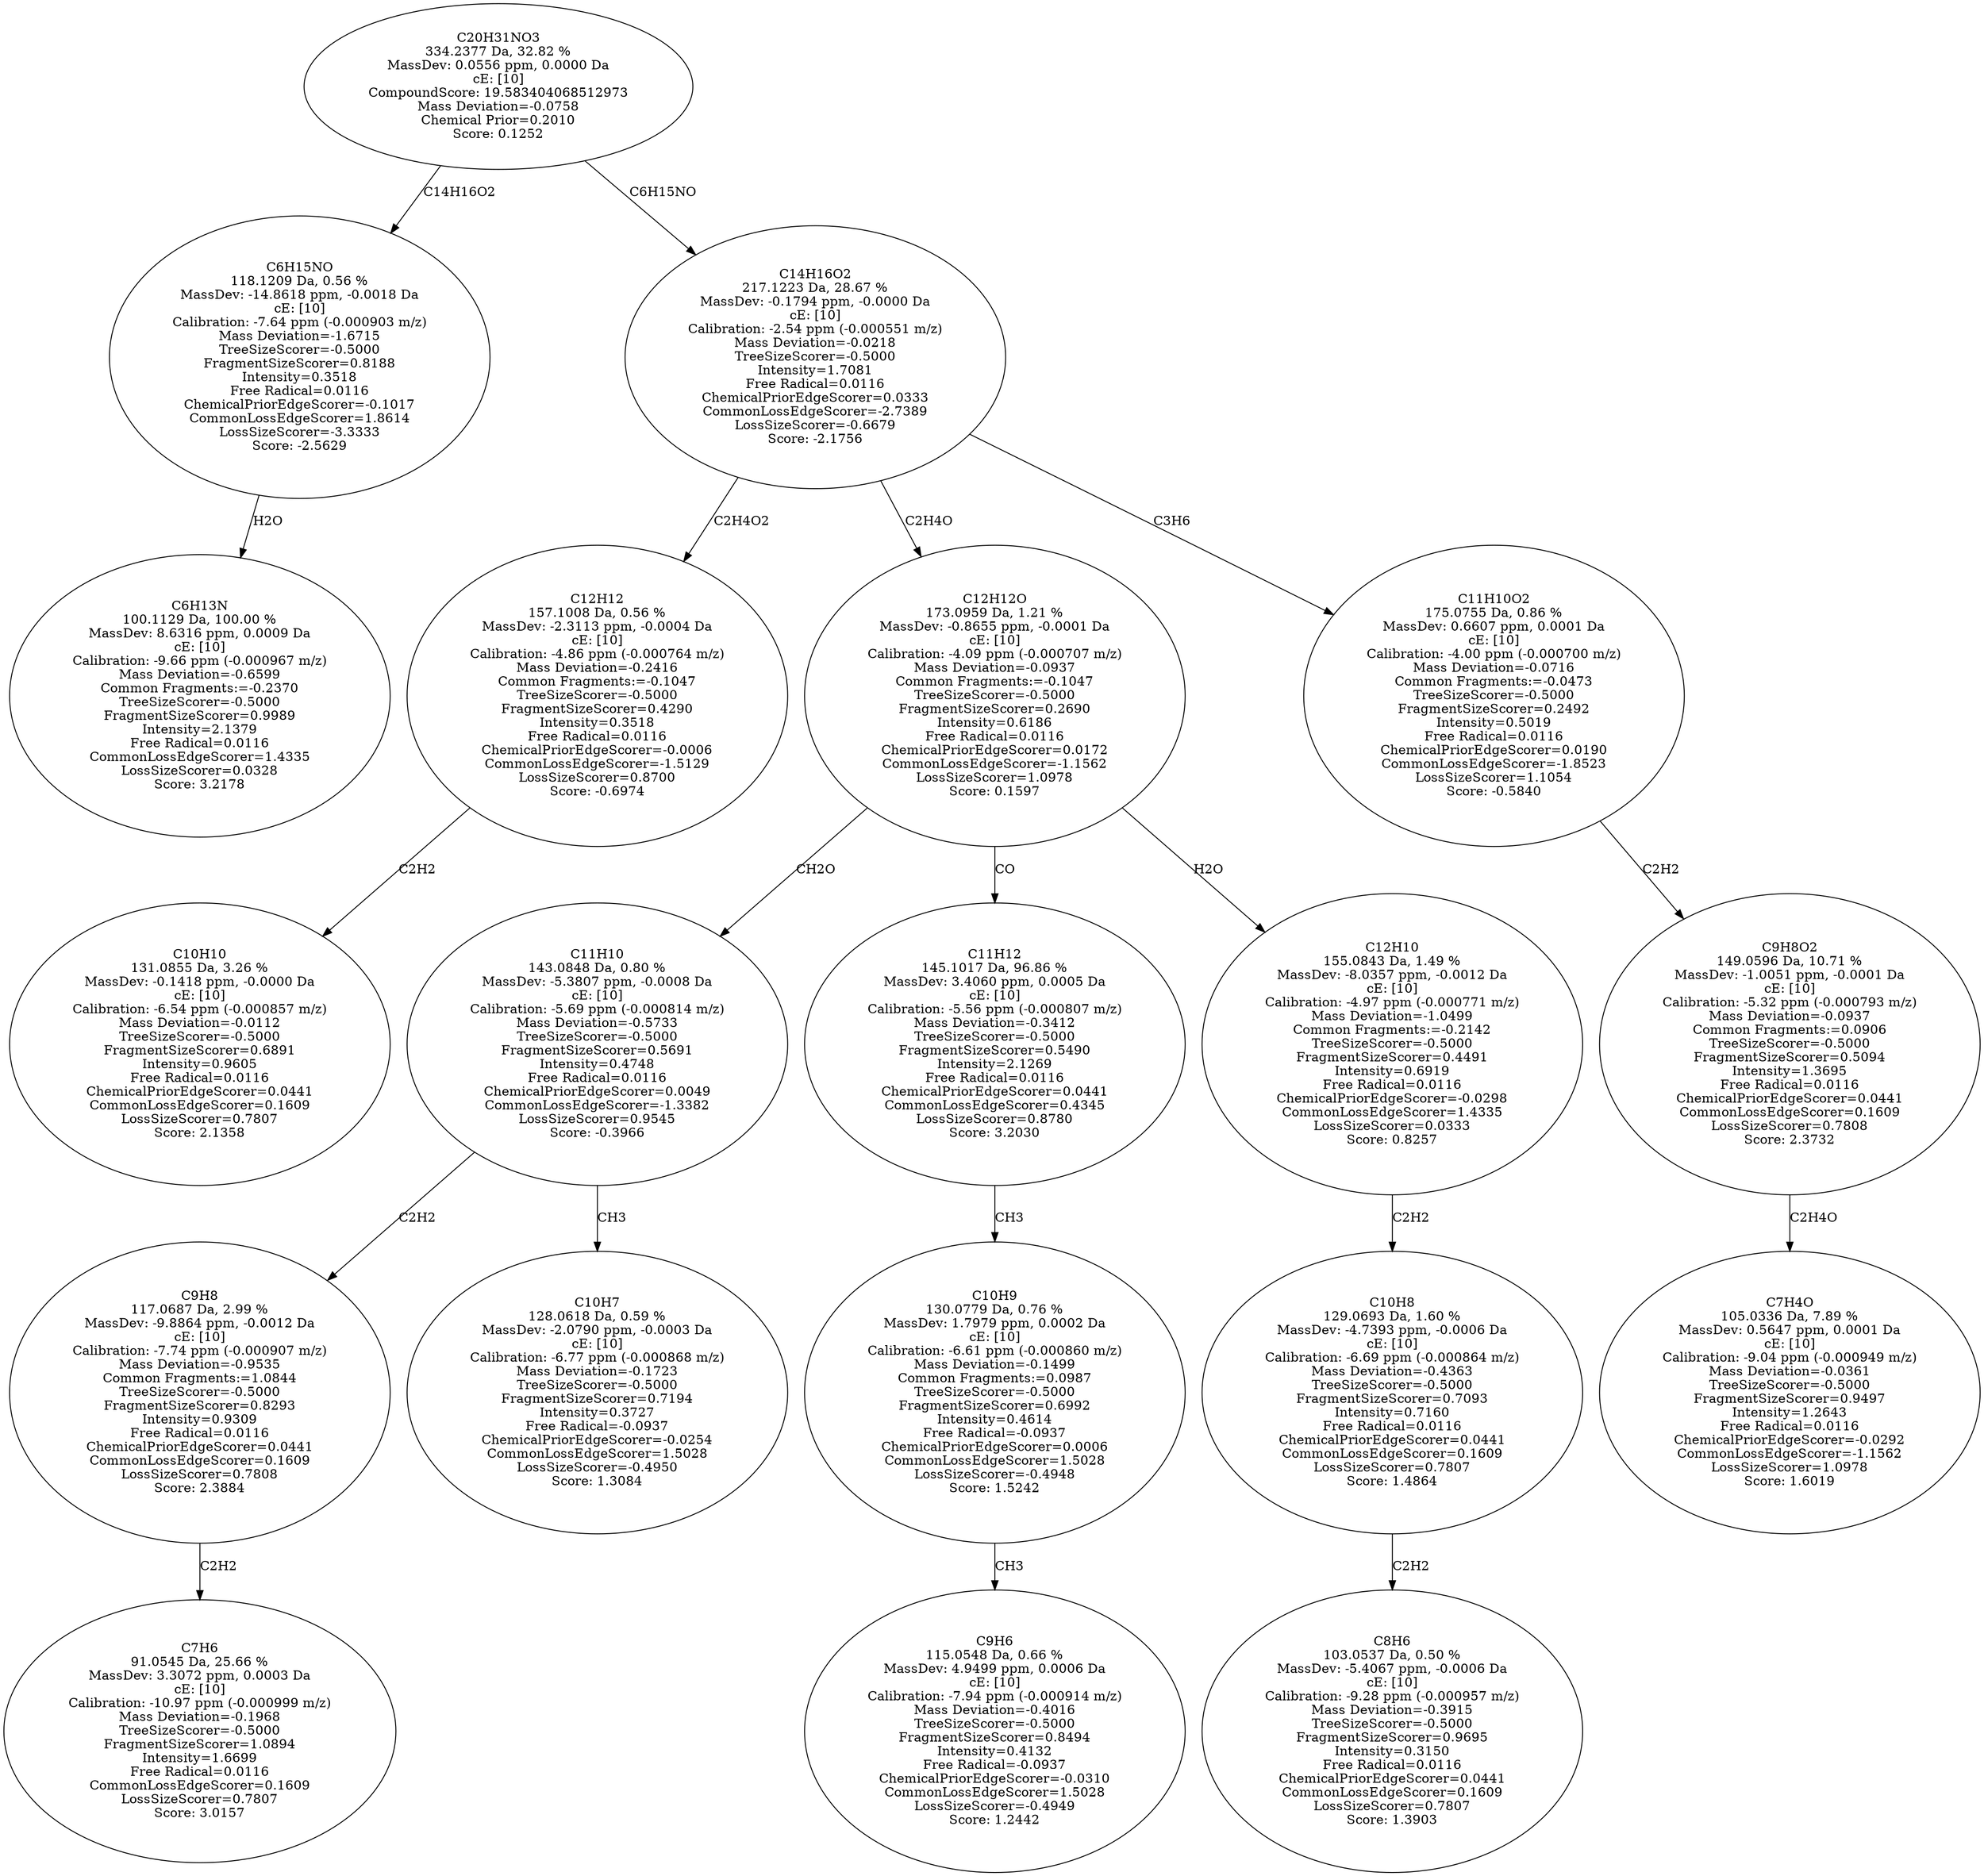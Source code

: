 strict digraph {
v1 [label="C6H13N\n100.1129 Da, 100.00 %\nMassDev: 8.6316 ppm, 0.0009 Da\ncE: [10]\nCalibration: -9.66 ppm (-0.000967 m/z)\nMass Deviation=-0.6599\nCommon Fragments:=-0.2370\nTreeSizeScorer=-0.5000\nFragmentSizeScorer=0.9989\nIntensity=2.1379\nFree Radical=0.0116\nCommonLossEdgeScorer=1.4335\nLossSizeScorer=0.0328\nScore: 3.2178"];
v2 [label="C6H15NO\n118.1209 Da, 0.56 %\nMassDev: -14.8618 ppm, -0.0018 Da\ncE: [10]\nCalibration: -7.64 ppm (-0.000903 m/z)\nMass Deviation=-1.6715\nTreeSizeScorer=-0.5000\nFragmentSizeScorer=0.8188\nIntensity=0.3518\nFree Radical=0.0116\nChemicalPriorEdgeScorer=-0.1017\nCommonLossEdgeScorer=1.8614\nLossSizeScorer=-3.3333\nScore: -2.5629"];
v3 [label="C10H10\n131.0855 Da, 3.26 %\nMassDev: -0.1418 ppm, -0.0000 Da\ncE: [10]\nCalibration: -6.54 ppm (-0.000857 m/z)\nMass Deviation=-0.0112\nTreeSizeScorer=-0.5000\nFragmentSizeScorer=0.6891\nIntensity=0.9605\nFree Radical=0.0116\nChemicalPriorEdgeScorer=0.0441\nCommonLossEdgeScorer=0.1609\nLossSizeScorer=0.7807\nScore: 2.1358"];
v4 [label="C12H12\n157.1008 Da, 0.56 %\nMassDev: -2.3113 ppm, -0.0004 Da\ncE: [10]\nCalibration: -4.86 ppm (-0.000764 m/z)\nMass Deviation=-0.2416\nCommon Fragments:=-0.1047\nTreeSizeScorer=-0.5000\nFragmentSizeScorer=0.4290\nIntensity=0.3518\nFree Radical=0.0116\nChemicalPriorEdgeScorer=-0.0006\nCommonLossEdgeScorer=-1.5129\nLossSizeScorer=0.8700\nScore: -0.6974"];
v5 [label="C7H6\n91.0545 Da, 25.66 %\nMassDev: 3.3072 ppm, 0.0003 Da\ncE: [10]\nCalibration: -10.97 ppm (-0.000999 m/z)\nMass Deviation=-0.1968\nTreeSizeScorer=-0.5000\nFragmentSizeScorer=1.0894\nIntensity=1.6699\nFree Radical=0.0116\nCommonLossEdgeScorer=0.1609\nLossSizeScorer=0.7807\nScore: 3.0157"];
v6 [label="C9H8\n117.0687 Da, 2.99 %\nMassDev: -9.8864 ppm, -0.0012 Da\ncE: [10]\nCalibration: -7.74 ppm (-0.000907 m/z)\nMass Deviation=-0.9535\nCommon Fragments:=1.0844\nTreeSizeScorer=-0.5000\nFragmentSizeScorer=0.8293\nIntensity=0.9309\nFree Radical=0.0116\nChemicalPriorEdgeScorer=0.0441\nCommonLossEdgeScorer=0.1609\nLossSizeScorer=0.7808\nScore: 2.3884"];
v7 [label="C10H7\n128.0618 Da, 0.59 %\nMassDev: -2.0790 ppm, -0.0003 Da\ncE: [10]\nCalibration: -6.77 ppm (-0.000868 m/z)\nMass Deviation=-0.1723\nTreeSizeScorer=-0.5000\nFragmentSizeScorer=0.7194\nIntensity=0.3727\nFree Radical=-0.0937\nChemicalPriorEdgeScorer=-0.0254\nCommonLossEdgeScorer=1.5028\nLossSizeScorer=-0.4950\nScore: 1.3084"];
v8 [label="C11H10\n143.0848 Da, 0.80 %\nMassDev: -5.3807 ppm, -0.0008 Da\ncE: [10]\nCalibration: -5.69 ppm (-0.000814 m/z)\nMass Deviation=-0.5733\nTreeSizeScorer=-0.5000\nFragmentSizeScorer=0.5691\nIntensity=0.4748\nFree Radical=0.0116\nChemicalPriorEdgeScorer=0.0049\nCommonLossEdgeScorer=-1.3382\nLossSizeScorer=0.9545\nScore: -0.3966"];
v9 [label="C9H6\n115.0548 Da, 0.66 %\nMassDev: 4.9499 ppm, 0.0006 Da\ncE: [10]\nCalibration: -7.94 ppm (-0.000914 m/z)\nMass Deviation=-0.4016\nTreeSizeScorer=-0.5000\nFragmentSizeScorer=0.8494\nIntensity=0.4132\nFree Radical=-0.0937\nChemicalPriorEdgeScorer=-0.0310\nCommonLossEdgeScorer=1.5028\nLossSizeScorer=-0.4949\nScore: 1.2442"];
v10 [label="C10H9\n130.0779 Da, 0.76 %\nMassDev: 1.7979 ppm, 0.0002 Da\ncE: [10]\nCalibration: -6.61 ppm (-0.000860 m/z)\nMass Deviation=-0.1499\nCommon Fragments:=0.0987\nTreeSizeScorer=-0.5000\nFragmentSizeScorer=0.6992\nIntensity=0.4614\nFree Radical=-0.0937\nChemicalPriorEdgeScorer=0.0006\nCommonLossEdgeScorer=1.5028\nLossSizeScorer=-0.4948\nScore: 1.5242"];
v11 [label="C11H12\n145.1017 Da, 96.86 %\nMassDev: 3.4060 ppm, 0.0005 Da\ncE: [10]\nCalibration: -5.56 ppm (-0.000807 m/z)\nMass Deviation=-0.3412\nTreeSizeScorer=-0.5000\nFragmentSizeScorer=0.5490\nIntensity=2.1269\nFree Radical=0.0116\nChemicalPriorEdgeScorer=0.0441\nCommonLossEdgeScorer=0.4345\nLossSizeScorer=0.8780\nScore: 3.2030"];
v12 [label="C8H6\n103.0537 Da, 0.50 %\nMassDev: -5.4067 ppm, -0.0006 Da\ncE: [10]\nCalibration: -9.28 ppm (-0.000957 m/z)\nMass Deviation=-0.3915\nTreeSizeScorer=-0.5000\nFragmentSizeScorer=0.9695\nIntensity=0.3150\nFree Radical=0.0116\nChemicalPriorEdgeScorer=0.0441\nCommonLossEdgeScorer=0.1609\nLossSizeScorer=0.7807\nScore: 1.3903"];
v13 [label="C10H8\n129.0693 Da, 1.60 %\nMassDev: -4.7393 ppm, -0.0006 Da\ncE: [10]\nCalibration: -6.69 ppm (-0.000864 m/z)\nMass Deviation=-0.4363\nTreeSizeScorer=-0.5000\nFragmentSizeScorer=0.7093\nIntensity=0.7160\nFree Radical=0.0116\nChemicalPriorEdgeScorer=0.0441\nCommonLossEdgeScorer=0.1609\nLossSizeScorer=0.7807\nScore: 1.4864"];
v14 [label="C12H10\n155.0843 Da, 1.49 %\nMassDev: -8.0357 ppm, -0.0012 Da\ncE: [10]\nCalibration: -4.97 ppm (-0.000771 m/z)\nMass Deviation=-1.0499\nCommon Fragments:=-0.2142\nTreeSizeScorer=-0.5000\nFragmentSizeScorer=0.4491\nIntensity=0.6919\nFree Radical=0.0116\nChemicalPriorEdgeScorer=-0.0298\nCommonLossEdgeScorer=1.4335\nLossSizeScorer=0.0333\nScore: 0.8257"];
v15 [label="C12H12O\n173.0959 Da, 1.21 %\nMassDev: -0.8655 ppm, -0.0001 Da\ncE: [10]\nCalibration: -4.09 ppm (-0.000707 m/z)\nMass Deviation=-0.0937\nCommon Fragments:=-0.1047\nTreeSizeScorer=-0.5000\nFragmentSizeScorer=0.2690\nIntensity=0.6186\nFree Radical=0.0116\nChemicalPriorEdgeScorer=0.0172\nCommonLossEdgeScorer=-1.1562\nLossSizeScorer=1.0978\nScore: 0.1597"];
v16 [label="C7H4O\n105.0336 Da, 7.89 %\nMassDev: 0.5647 ppm, 0.0001 Da\ncE: [10]\nCalibration: -9.04 ppm (-0.000949 m/z)\nMass Deviation=-0.0361\nTreeSizeScorer=-0.5000\nFragmentSizeScorer=0.9497\nIntensity=1.2643\nFree Radical=0.0116\nChemicalPriorEdgeScorer=-0.0292\nCommonLossEdgeScorer=-1.1562\nLossSizeScorer=1.0978\nScore: 1.6019"];
v17 [label="C9H8O2\n149.0596 Da, 10.71 %\nMassDev: -1.0051 ppm, -0.0001 Da\ncE: [10]\nCalibration: -5.32 ppm (-0.000793 m/z)\nMass Deviation=-0.0937\nCommon Fragments:=0.0906\nTreeSizeScorer=-0.5000\nFragmentSizeScorer=0.5094\nIntensity=1.3695\nFree Radical=0.0116\nChemicalPriorEdgeScorer=0.0441\nCommonLossEdgeScorer=0.1609\nLossSizeScorer=0.7808\nScore: 2.3732"];
v18 [label="C11H10O2\n175.0755 Da, 0.86 %\nMassDev: 0.6607 ppm, 0.0001 Da\ncE: [10]\nCalibration: -4.00 ppm (-0.000700 m/z)\nMass Deviation=-0.0716\nCommon Fragments:=-0.0473\nTreeSizeScorer=-0.5000\nFragmentSizeScorer=0.2492\nIntensity=0.5019\nFree Radical=0.0116\nChemicalPriorEdgeScorer=0.0190\nCommonLossEdgeScorer=-1.8523\nLossSizeScorer=1.1054\nScore: -0.5840"];
v19 [label="C14H16O2\n217.1223 Da, 28.67 %\nMassDev: -0.1794 ppm, -0.0000 Da\ncE: [10]\nCalibration: -2.54 ppm (-0.000551 m/z)\nMass Deviation=-0.0218\nTreeSizeScorer=-0.5000\nIntensity=1.7081\nFree Radical=0.0116\nChemicalPriorEdgeScorer=0.0333\nCommonLossEdgeScorer=-2.7389\nLossSizeScorer=-0.6679\nScore: -2.1756"];
v20 [label="C20H31NO3\n334.2377 Da, 32.82 %\nMassDev: 0.0556 ppm, 0.0000 Da\ncE: [10]\nCompoundScore: 19.583404068512973\nMass Deviation=-0.0758\nChemical Prior=0.2010\nScore: 0.1252"];
v2 -> v1 [label="H2O"];
v20 -> v2 [label="C14H16O2"];
v4 -> v3 [label="C2H2"];
v19 -> v4 [label="C2H4O2"];
v6 -> v5 [label="C2H2"];
v8 -> v6 [label="C2H2"];
v8 -> v7 [label="CH3"];
v15 -> v8 [label="CH2O"];
v10 -> v9 [label="CH3"];
v11 -> v10 [label="CH3"];
v15 -> v11 [label="CO"];
v13 -> v12 [label="C2H2"];
v14 -> v13 [label="C2H2"];
v15 -> v14 [label="H2O"];
v19 -> v15 [label="C2H4O"];
v17 -> v16 [label="C2H4O"];
v18 -> v17 [label="C2H2"];
v19 -> v18 [label="C3H6"];
v20 -> v19 [label="C6H15NO"];
}